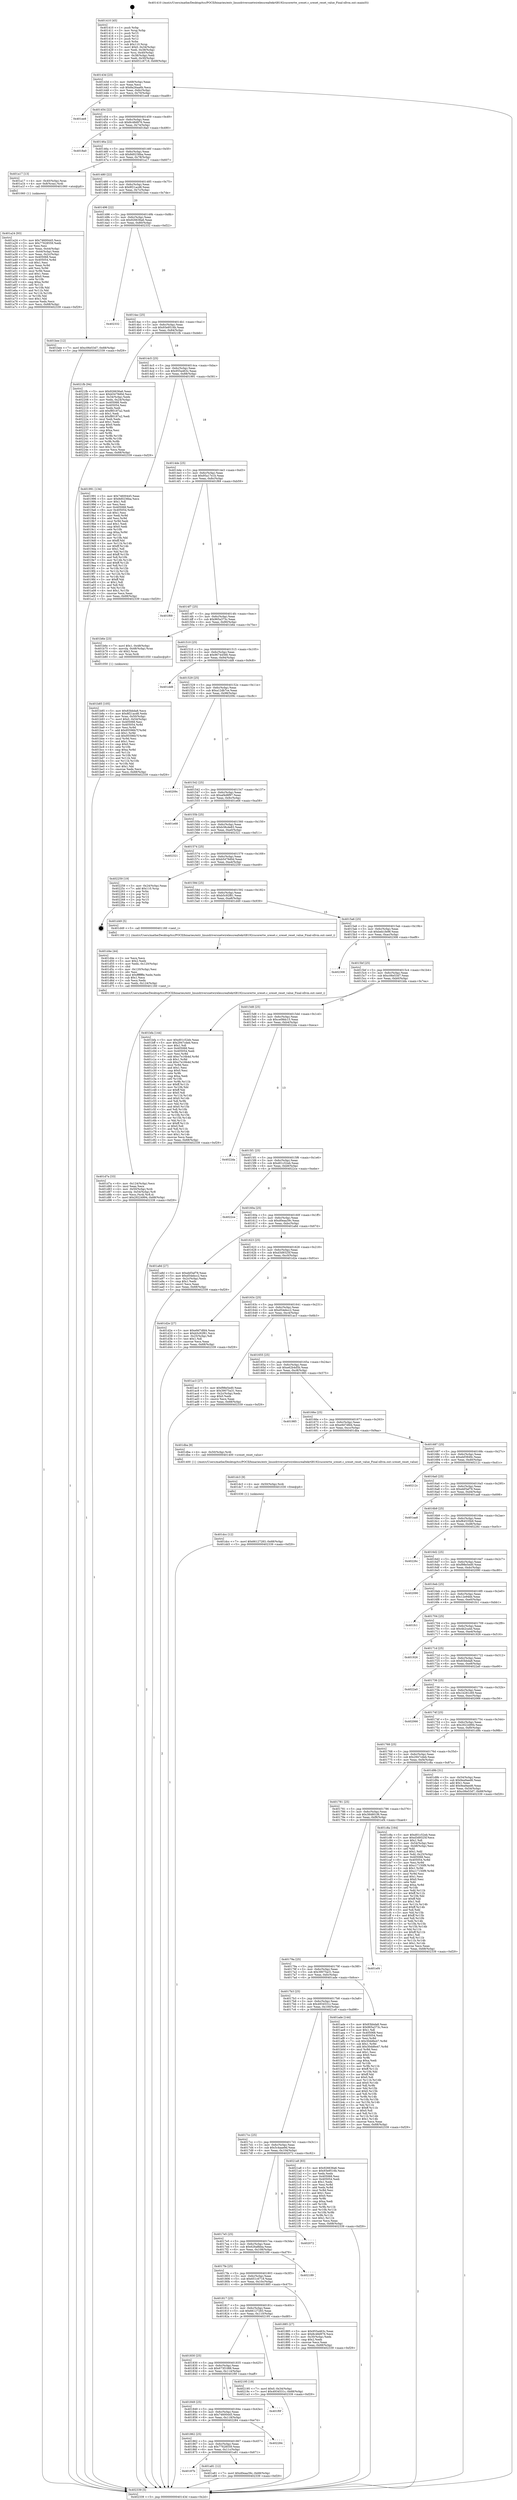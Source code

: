 digraph "0x401410" {
  label = "0x401410 (/mnt/c/Users/mathe/Desktop/tcc/POCII/binaries/extr_linuxdriversnetwirelessrealtekrtl8192cucorertw_sreset.c_sreset_reset_value_Final-ollvm.out::main(0))"
  labelloc = "t"
  node[shape=record]

  Entry [label="",width=0.3,height=0.3,shape=circle,fillcolor=black,style=filled]
  "0x40143d" [label="{
     0x40143d [23]\l
     | [instrs]\l
     &nbsp;&nbsp;0x40143d \<+3\>: mov -0x68(%rbp),%eax\l
     &nbsp;&nbsp;0x401440 \<+2\>: mov %eax,%ecx\l
     &nbsp;&nbsp;0x401442 \<+6\>: sub $0x8a26aa6b,%ecx\l
     &nbsp;&nbsp;0x401448 \<+3\>: mov %eax,-0x6c(%rbp)\l
     &nbsp;&nbsp;0x40144b \<+3\>: mov %ecx,-0x70(%rbp)\l
     &nbsp;&nbsp;0x40144e \<+6\>: je 0000000000401ee8 \<main+0xad8\>\l
  }"]
  "0x401ee8" [label="{
     0x401ee8\l
  }", style=dashed]
  "0x401454" [label="{
     0x401454 [22]\l
     | [instrs]\l
     &nbsp;&nbsp;0x401454 \<+5\>: jmp 0000000000401459 \<main+0x49\>\l
     &nbsp;&nbsp;0x401459 \<+3\>: mov -0x6c(%rbp),%eax\l
     &nbsp;&nbsp;0x40145c \<+5\>: sub $0x8c48d976,%eax\l
     &nbsp;&nbsp;0x401461 \<+3\>: mov %eax,-0x74(%rbp)\l
     &nbsp;&nbsp;0x401464 \<+6\>: je 00000000004018a0 \<main+0x490\>\l
  }"]
  Exit [label="",width=0.3,height=0.3,shape=circle,fillcolor=black,style=filled,peripheries=2]
  "0x4018a0" [label="{
     0x4018a0\l
  }", style=dashed]
  "0x40146a" [label="{
     0x40146a [22]\l
     | [instrs]\l
     &nbsp;&nbsp;0x40146a \<+5\>: jmp 000000000040146f \<main+0x5f\>\l
     &nbsp;&nbsp;0x40146f \<+3\>: mov -0x6c(%rbp),%eax\l
     &nbsp;&nbsp;0x401472 \<+5\>: sub $0x8d0236ba,%eax\l
     &nbsp;&nbsp;0x401477 \<+3\>: mov %eax,-0x78(%rbp)\l
     &nbsp;&nbsp;0x40147a \<+6\>: je 0000000000401a17 \<main+0x607\>\l
  }"]
  "0x401dcc" [label="{
     0x401dcc [12]\l
     | [instrs]\l
     &nbsp;&nbsp;0x401dcc \<+7\>: movl $0x66127283,-0x68(%rbp)\l
     &nbsp;&nbsp;0x401dd3 \<+5\>: jmp 0000000000402339 \<main+0xf29\>\l
  }"]
  "0x401a17" [label="{
     0x401a17 [13]\l
     | [instrs]\l
     &nbsp;&nbsp;0x401a17 \<+4\>: mov -0x40(%rbp),%rax\l
     &nbsp;&nbsp;0x401a1b \<+4\>: mov 0x8(%rax),%rdi\l
     &nbsp;&nbsp;0x401a1f \<+5\>: call 0000000000401060 \<atoi@plt\>\l
     | [calls]\l
     &nbsp;&nbsp;0x401060 \{1\} (unknown)\l
  }"]
  "0x401480" [label="{
     0x401480 [22]\l
     | [instrs]\l
     &nbsp;&nbsp;0x401480 \<+5\>: jmp 0000000000401485 \<main+0x75\>\l
     &nbsp;&nbsp;0x401485 \<+3\>: mov -0x6c(%rbp),%eax\l
     &nbsp;&nbsp;0x401488 \<+5\>: sub $0x8f21acd8,%eax\l
     &nbsp;&nbsp;0x40148d \<+3\>: mov %eax,-0x7c(%rbp)\l
     &nbsp;&nbsp;0x401490 \<+6\>: je 0000000000401bee \<main+0x7de\>\l
  }"]
  "0x401dc3" [label="{
     0x401dc3 [9]\l
     | [instrs]\l
     &nbsp;&nbsp;0x401dc3 \<+4\>: mov -0x50(%rbp),%rdi\l
     &nbsp;&nbsp;0x401dc7 \<+5\>: call 0000000000401030 \<free@plt\>\l
     | [calls]\l
     &nbsp;&nbsp;0x401030 \{1\} (unknown)\l
  }"]
  "0x401bee" [label="{
     0x401bee [12]\l
     | [instrs]\l
     &nbsp;&nbsp;0x401bee \<+7\>: movl $0xc06e53d7,-0x68(%rbp)\l
     &nbsp;&nbsp;0x401bf5 \<+5\>: jmp 0000000000402339 \<main+0xf29\>\l
  }"]
  "0x401496" [label="{
     0x401496 [22]\l
     | [instrs]\l
     &nbsp;&nbsp;0x401496 \<+5\>: jmp 000000000040149b \<main+0x8b\>\l
     &nbsp;&nbsp;0x40149b \<+3\>: mov -0x6c(%rbp),%eax\l
     &nbsp;&nbsp;0x40149e \<+5\>: sub $0x926636a6,%eax\l
     &nbsp;&nbsp;0x4014a3 \<+3\>: mov %eax,-0x80(%rbp)\l
     &nbsp;&nbsp;0x4014a6 \<+6\>: je 0000000000402332 \<main+0xf22\>\l
  }"]
  "0x401d7a" [label="{
     0x401d7a [33]\l
     | [instrs]\l
     &nbsp;&nbsp;0x401d7a \<+6\>: mov -0x124(%rbp),%ecx\l
     &nbsp;&nbsp;0x401d80 \<+3\>: imul %eax,%ecx\l
     &nbsp;&nbsp;0x401d83 \<+4\>: mov -0x50(%rbp),%rdi\l
     &nbsp;&nbsp;0x401d87 \<+4\>: movslq -0x54(%rbp),%r8\l
     &nbsp;&nbsp;0x401d8b \<+4\>: mov %ecx,(%rdi,%r8,4)\l
     &nbsp;&nbsp;0x401d8f \<+7\>: movl $0x29224994,-0x68(%rbp)\l
     &nbsp;&nbsp;0x401d96 \<+5\>: jmp 0000000000402339 \<main+0xf29\>\l
  }"]
  "0x402332" [label="{
     0x402332\l
  }", style=dashed]
  "0x4014ac" [label="{
     0x4014ac [25]\l
     | [instrs]\l
     &nbsp;&nbsp;0x4014ac \<+5\>: jmp 00000000004014b1 \<main+0xa1\>\l
     &nbsp;&nbsp;0x4014b1 \<+3\>: mov -0x6c(%rbp),%eax\l
     &nbsp;&nbsp;0x4014b4 \<+5\>: sub $0x93e9516b,%eax\l
     &nbsp;&nbsp;0x4014b9 \<+6\>: mov %eax,-0x84(%rbp)\l
     &nbsp;&nbsp;0x4014bf \<+6\>: je 00000000004021fb \<main+0xdeb\>\l
  }"]
  "0x401d4e" [label="{
     0x401d4e [44]\l
     | [instrs]\l
     &nbsp;&nbsp;0x401d4e \<+2\>: xor %ecx,%ecx\l
     &nbsp;&nbsp;0x401d50 \<+5\>: mov $0x2,%edx\l
     &nbsp;&nbsp;0x401d55 \<+6\>: mov %edx,-0x120(%rbp)\l
     &nbsp;&nbsp;0x401d5b \<+1\>: cltd\l
     &nbsp;&nbsp;0x401d5c \<+6\>: mov -0x120(%rbp),%esi\l
     &nbsp;&nbsp;0x401d62 \<+2\>: idiv %esi\l
     &nbsp;&nbsp;0x401d64 \<+6\>: imul $0xfffffffe,%edx,%edx\l
     &nbsp;&nbsp;0x401d6a \<+3\>: sub $0x1,%ecx\l
     &nbsp;&nbsp;0x401d6d \<+2\>: sub %ecx,%edx\l
     &nbsp;&nbsp;0x401d6f \<+6\>: mov %edx,-0x124(%rbp)\l
     &nbsp;&nbsp;0x401d75 \<+5\>: call 0000000000401160 \<next_i\>\l
     | [calls]\l
     &nbsp;&nbsp;0x401160 \{1\} (/mnt/c/Users/mathe/Desktop/tcc/POCII/binaries/extr_linuxdriversnetwirelessrealtekrtl8192cucorertw_sreset.c_sreset_reset_value_Final-ollvm.out::next_i)\l
  }"]
  "0x4021fb" [label="{
     0x4021fb [94]\l
     | [instrs]\l
     &nbsp;&nbsp;0x4021fb \<+5\>: mov $0x926636a6,%eax\l
     &nbsp;&nbsp;0x402200 \<+5\>: mov $0xb5479d0d,%ecx\l
     &nbsp;&nbsp;0x402205 \<+3\>: mov -0x34(%rbp),%edx\l
     &nbsp;&nbsp;0x402208 \<+3\>: mov %edx,-0x24(%rbp)\l
     &nbsp;&nbsp;0x40220b \<+7\>: mov 0x405068,%edx\l
     &nbsp;&nbsp;0x402212 \<+7\>: mov 0x405054,%esi\l
     &nbsp;&nbsp;0x402219 \<+2\>: mov %edx,%edi\l
     &nbsp;&nbsp;0x40221b \<+6\>: add $0xf80187a2,%edi\l
     &nbsp;&nbsp;0x402221 \<+3\>: sub $0x1,%edi\l
     &nbsp;&nbsp;0x402224 \<+6\>: sub $0xf80187a2,%edi\l
     &nbsp;&nbsp;0x40222a \<+3\>: imul %edi,%edx\l
     &nbsp;&nbsp;0x40222d \<+3\>: and $0x1,%edx\l
     &nbsp;&nbsp;0x402230 \<+3\>: cmp $0x0,%edx\l
     &nbsp;&nbsp;0x402233 \<+4\>: sete %r8b\l
     &nbsp;&nbsp;0x402237 \<+3\>: cmp $0xa,%esi\l
     &nbsp;&nbsp;0x40223a \<+4\>: setl %r9b\l
     &nbsp;&nbsp;0x40223e \<+3\>: mov %r8b,%r10b\l
     &nbsp;&nbsp;0x402241 \<+3\>: and %r9b,%r10b\l
     &nbsp;&nbsp;0x402244 \<+3\>: xor %r9b,%r8b\l
     &nbsp;&nbsp;0x402247 \<+3\>: or %r8b,%r10b\l
     &nbsp;&nbsp;0x40224a \<+4\>: test $0x1,%r10b\l
     &nbsp;&nbsp;0x40224e \<+3\>: cmovne %ecx,%eax\l
     &nbsp;&nbsp;0x402251 \<+3\>: mov %eax,-0x68(%rbp)\l
     &nbsp;&nbsp;0x402254 \<+5\>: jmp 0000000000402339 \<main+0xf29\>\l
  }"]
  "0x4014c5" [label="{
     0x4014c5 [25]\l
     | [instrs]\l
     &nbsp;&nbsp;0x4014c5 \<+5\>: jmp 00000000004014ca \<main+0xba\>\l
     &nbsp;&nbsp;0x4014ca \<+3\>: mov -0x6c(%rbp),%eax\l
     &nbsp;&nbsp;0x4014cd \<+5\>: sub $0x955a463c,%eax\l
     &nbsp;&nbsp;0x4014d2 \<+6\>: mov %eax,-0x88(%rbp)\l
     &nbsp;&nbsp;0x4014d8 \<+6\>: je 0000000000401991 \<main+0x581\>\l
  }"]
  "0x401b85" [label="{
     0x401b85 [105]\l
     | [instrs]\l
     &nbsp;&nbsp;0x401b85 \<+5\>: mov $0x83bbda8,%ecx\l
     &nbsp;&nbsp;0x401b8a \<+5\>: mov $0x8f21acd8,%edx\l
     &nbsp;&nbsp;0x401b8f \<+4\>: mov %rax,-0x50(%rbp)\l
     &nbsp;&nbsp;0x401b93 \<+7\>: movl $0x0,-0x54(%rbp)\l
     &nbsp;&nbsp;0x401b9a \<+7\>: mov 0x405068,%esi\l
     &nbsp;&nbsp;0x401ba1 \<+8\>: mov 0x405054,%r8d\l
     &nbsp;&nbsp;0x401ba9 \<+3\>: mov %esi,%r9d\l
     &nbsp;&nbsp;0x401bac \<+7\>: add $0x95596b7f,%r9d\l
     &nbsp;&nbsp;0x401bb3 \<+4\>: sub $0x1,%r9d\l
     &nbsp;&nbsp;0x401bb7 \<+7\>: sub $0x95596b7f,%r9d\l
     &nbsp;&nbsp;0x401bbe \<+4\>: imul %r9d,%esi\l
     &nbsp;&nbsp;0x401bc2 \<+3\>: and $0x1,%esi\l
     &nbsp;&nbsp;0x401bc5 \<+3\>: cmp $0x0,%esi\l
     &nbsp;&nbsp;0x401bc8 \<+4\>: sete %r10b\l
     &nbsp;&nbsp;0x401bcc \<+4\>: cmp $0xa,%r8d\l
     &nbsp;&nbsp;0x401bd0 \<+4\>: setl %r11b\l
     &nbsp;&nbsp;0x401bd4 \<+3\>: mov %r10b,%bl\l
     &nbsp;&nbsp;0x401bd7 \<+3\>: and %r11b,%bl\l
     &nbsp;&nbsp;0x401bda \<+3\>: xor %r11b,%r10b\l
     &nbsp;&nbsp;0x401bdd \<+3\>: or %r10b,%bl\l
     &nbsp;&nbsp;0x401be0 \<+3\>: test $0x1,%bl\l
     &nbsp;&nbsp;0x401be3 \<+3\>: cmovne %edx,%ecx\l
     &nbsp;&nbsp;0x401be6 \<+3\>: mov %ecx,-0x68(%rbp)\l
     &nbsp;&nbsp;0x401be9 \<+5\>: jmp 0000000000402339 \<main+0xf29\>\l
  }"]
  "0x401991" [label="{
     0x401991 [134]\l
     | [instrs]\l
     &nbsp;&nbsp;0x401991 \<+5\>: mov $0x74600445,%eax\l
     &nbsp;&nbsp;0x401996 \<+5\>: mov $0x8d0236ba,%ecx\l
     &nbsp;&nbsp;0x40199b \<+2\>: mov $0x1,%dl\l
     &nbsp;&nbsp;0x40199d \<+2\>: xor %esi,%esi\l
     &nbsp;&nbsp;0x40199f \<+7\>: mov 0x405068,%edi\l
     &nbsp;&nbsp;0x4019a6 \<+8\>: mov 0x405054,%r8d\l
     &nbsp;&nbsp;0x4019ae \<+3\>: sub $0x1,%esi\l
     &nbsp;&nbsp;0x4019b1 \<+3\>: mov %edi,%r9d\l
     &nbsp;&nbsp;0x4019b4 \<+3\>: add %esi,%r9d\l
     &nbsp;&nbsp;0x4019b7 \<+4\>: imul %r9d,%edi\l
     &nbsp;&nbsp;0x4019bb \<+3\>: and $0x1,%edi\l
     &nbsp;&nbsp;0x4019be \<+3\>: cmp $0x0,%edi\l
     &nbsp;&nbsp;0x4019c1 \<+4\>: sete %r10b\l
     &nbsp;&nbsp;0x4019c5 \<+4\>: cmp $0xa,%r8d\l
     &nbsp;&nbsp;0x4019c9 \<+4\>: setl %r11b\l
     &nbsp;&nbsp;0x4019cd \<+3\>: mov %r10b,%bl\l
     &nbsp;&nbsp;0x4019d0 \<+3\>: xor $0xff,%bl\l
     &nbsp;&nbsp;0x4019d3 \<+3\>: mov %r11b,%r14b\l
     &nbsp;&nbsp;0x4019d6 \<+4\>: xor $0xff,%r14b\l
     &nbsp;&nbsp;0x4019da \<+3\>: xor $0x1,%dl\l
     &nbsp;&nbsp;0x4019dd \<+3\>: mov %bl,%r15b\l
     &nbsp;&nbsp;0x4019e0 \<+4\>: and $0xff,%r15b\l
     &nbsp;&nbsp;0x4019e4 \<+3\>: and %dl,%r10b\l
     &nbsp;&nbsp;0x4019e7 \<+3\>: mov %r14b,%r12b\l
     &nbsp;&nbsp;0x4019ea \<+4\>: and $0xff,%r12b\l
     &nbsp;&nbsp;0x4019ee \<+3\>: and %dl,%r11b\l
     &nbsp;&nbsp;0x4019f1 \<+3\>: or %r10b,%r15b\l
     &nbsp;&nbsp;0x4019f4 \<+3\>: or %r11b,%r12b\l
     &nbsp;&nbsp;0x4019f7 \<+3\>: xor %r12b,%r15b\l
     &nbsp;&nbsp;0x4019fa \<+3\>: or %r14b,%bl\l
     &nbsp;&nbsp;0x4019fd \<+3\>: xor $0xff,%bl\l
     &nbsp;&nbsp;0x401a00 \<+3\>: or $0x1,%dl\l
     &nbsp;&nbsp;0x401a03 \<+2\>: and %dl,%bl\l
     &nbsp;&nbsp;0x401a05 \<+3\>: or %bl,%r15b\l
     &nbsp;&nbsp;0x401a08 \<+4\>: test $0x1,%r15b\l
     &nbsp;&nbsp;0x401a0c \<+3\>: cmovne %ecx,%eax\l
     &nbsp;&nbsp;0x401a0f \<+3\>: mov %eax,-0x68(%rbp)\l
     &nbsp;&nbsp;0x401a12 \<+5\>: jmp 0000000000402339 \<main+0xf29\>\l
  }"]
  "0x4014de" [label="{
     0x4014de [25]\l
     | [instrs]\l
     &nbsp;&nbsp;0x4014de \<+5\>: jmp 00000000004014e3 \<main+0xd3\>\l
     &nbsp;&nbsp;0x4014e3 \<+3\>: mov -0x6c(%rbp),%eax\l
     &nbsp;&nbsp;0x4014e6 \<+5\>: sub $0x95a17e1b,%eax\l
     &nbsp;&nbsp;0x4014eb \<+6\>: mov %eax,-0x8c(%rbp)\l
     &nbsp;&nbsp;0x4014f1 \<+6\>: je 0000000000401f69 \<main+0xb59\>\l
  }"]
  "0x40187b" [label="{
     0x40187b\l
  }", style=dashed]
  "0x401f69" [label="{
     0x401f69\l
  }", style=dashed]
  "0x4014f7" [label="{
     0x4014f7 [25]\l
     | [instrs]\l
     &nbsp;&nbsp;0x4014f7 \<+5\>: jmp 00000000004014fc \<main+0xec\>\l
     &nbsp;&nbsp;0x4014fc \<+3\>: mov -0x6c(%rbp),%eax\l
     &nbsp;&nbsp;0x4014ff \<+5\>: sub $0x965a373c,%eax\l
     &nbsp;&nbsp;0x401504 \<+6\>: mov %eax,-0x90(%rbp)\l
     &nbsp;&nbsp;0x40150a \<+6\>: je 0000000000401b6e \<main+0x75e\>\l
  }"]
  "0x401a81" [label="{
     0x401a81 [12]\l
     | [instrs]\l
     &nbsp;&nbsp;0x401a81 \<+7\>: movl $0xd0eaa39c,-0x68(%rbp)\l
     &nbsp;&nbsp;0x401a88 \<+5\>: jmp 0000000000402339 \<main+0xf29\>\l
  }"]
  "0x401b6e" [label="{
     0x401b6e [23]\l
     | [instrs]\l
     &nbsp;&nbsp;0x401b6e \<+7\>: movl $0x1,-0x48(%rbp)\l
     &nbsp;&nbsp;0x401b75 \<+4\>: movslq -0x48(%rbp),%rax\l
     &nbsp;&nbsp;0x401b79 \<+4\>: shl $0x2,%rax\l
     &nbsp;&nbsp;0x401b7d \<+3\>: mov %rax,%rdi\l
     &nbsp;&nbsp;0x401b80 \<+5\>: call 0000000000401050 \<malloc@plt\>\l
     | [calls]\l
     &nbsp;&nbsp;0x401050 \{1\} (unknown)\l
  }"]
  "0x401510" [label="{
     0x401510 [25]\l
     | [instrs]\l
     &nbsp;&nbsp;0x401510 \<+5\>: jmp 0000000000401515 \<main+0x105\>\l
     &nbsp;&nbsp;0x401515 \<+3\>: mov -0x6c(%rbp),%eax\l
     &nbsp;&nbsp;0x401518 \<+5\>: sub $0x96744566,%eax\l
     &nbsp;&nbsp;0x40151d \<+6\>: mov %eax,-0x94(%rbp)\l
     &nbsp;&nbsp;0x401523 \<+6\>: je 0000000000401dd8 \<main+0x9c8\>\l
  }"]
  "0x401862" [label="{
     0x401862 [25]\l
     | [instrs]\l
     &nbsp;&nbsp;0x401862 \<+5\>: jmp 0000000000401867 \<main+0x457\>\l
     &nbsp;&nbsp;0x401867 \<+3\>: mov -0x6c(%rbp),%eax\l
     &nbsp;&nbsp;0x40186a \<+5\>: sub $0x77628559,%eax\l
     &nbsp;&nbsp;0x40186f \<+6\>: mov %eax,-0x11c(%rbp)\l
     &nbsp;&nbsp;0x401875 \<+6\>: je 0000000000401a81 \<main+0x671\>\l
  }"]
  "0x401dd8" [label="{
     0x401dd8\l
  }", style=dashed]
  "0x401529" [label="{
     0x401529 [25]\l
     | [instrs]\l
     &nbsp;&nbsp;0x401529 \<+5\>: jmp 000000000040152e \<main+0x11e\>\l
     &nbsp;&nbsp;0x40152e \<+3\>: mov -0x6c(%rbp),%eax\l
     &nbsp;&nbsp;0x401531 \<+5\>: sub $0xa12db7ce,%eax\l
     &nbsp;&nbsp;0x401536 \<+6\>: mov %eax,-0x98(%rbp)\l
     &nbsp;&nbsp;0x40153c \<+6\>: je 000000000040209c \<main+0xc8c\>\l
  }"]
  "0x402284" [label="{
     0x402284\l
  }", style=dashed]
  "0x40209c" [label="{
     0x40209c\l
  }", style=dashed]
  "0x401542" [label="{
     0x401542 [25]\l
     | [instrs]\l
     &nbsp;&nbsp;0x401542 \<+5\>: jmp 0000000000401547 \<main+0x137\>\l
     &nbsp;&nbsp;0x401547 \<+3\>: mov -0x6c(%rbp),%eax\l
     &nbsp;&nbsp;0x40154a \<+5\>: sub $0xaf4d8f97,%eax\l
     &nbsp;&nbsp;0x40154f \<+6\>: mov %eax,-0x9c(%rbp)\l
     &nbsp;&nbsp;0x401555 \<+6\>: je 0000000000401e68 \<main+0xa58\>\l
  }"]
  "0x401849" [label="{
     0x401849 [25]\l
     | [instrs]\l
     &nbsp;&nbsp;0x401849 \<+5\>: jmp 000000000040184e \<main+0x43e\>\l
     &nbsp;&nbsp;0x40184e \<+3\>: mov -0x6c(%rbp),%eax\l
     &nbsp;&nbsp;0x401851 \<+5\>: sub $0x74600445,%eax\l
     &nbsp;&nbsp;0x401856 \<+6\>: mov %eax,-0x118(%rbp)\l
     &nbsp;&nbsp;0x40185c \<+6\>: je 0000000000402284 \<main+0xe74\>\l
  }"]
  "0x401e68" [label="{
     0x401e68\l
  }", style=dashed]
  "0x40155b" [label="{
     0x40155b [25]\l
     | [instrs]\l
     &nbsp;&nbsp;0x40155b \<+5\>: jmp 0000000000401560 \<main+0x150\>\l
     &nbsp;&nbsp;0x401560 \<+3\>: mov -0x6c(%rbp),%eax\l
     &nbsp;&nbsp;0x401563 \<+5\>: sub $0xb38cde83,%eax\l
     &nbsp;&nbsp;0x401568 \<+6\>: mov %eax,-0xa0(%rbp)\l
     &nbsp;&nbsp;0x40156e \<+6\>: je 0000000000402321 \<main+0xf11\>\l
  }"]
  "0x401f0f" [label="{
     0x401f0f\l
  }", style=dashed]
  "0x402321" [label="{
     0x402321\l
  }", style=dashed]
  "0x401574" [label="{
     0x401574 [25]\l
     | [instrs]\l
     &nbsp;&nbsp;0x401574 \<+5\>: jmp 0000000000401579 \<main+0x169\>\l
     &nbsp;&nbsp;0x401579 \<+3\>: mov -0x6c(%rbp),%eax\l
     &nbsp;&nbsp;0x40157c \<+5\>: sub $0xb5479d0d,%eax\l
     &nbsp;&nbsp;0x401581 \<+6\>: mov %eax,-0xa4(%rbp)\l
     &nbsp;&nbsp;0x401587 \<+6\>: je 0000000000402259 \<main+0xe49\>\l
  }"]
  "0x401830" [label="{
     0x401830 [25]\l
     | [instrs]\l
     &nbsp;&nbsp;0x401830 \<+5\>: jmp 0000000000401835 \<main+0x425\>\l
     &nbsp;&nbsp;0x401835 \<+3\>: mov -0x6c(%rbp),%eax\l
     &nbsp;&nbsp;0x401838 \<+5\>: sub $0x673f1088,%eax\l
     &nbsp;&nbsp;0x40183d \<+6\>: mov %eax,-0x114(%rbp)\l
     &nbsp;&nbsp;0x401843 \<+6\>: je 0000000000401f0f \<main+0xaff\>\l
  }"]
  "0x402259" [label="{
     0x402259 [19]\l
     | [instrs]\l
     &nbsp;&nbsp;0x402259 \<+3\>: mov -0x24(%rbp),%eax\l
     &nbsp;&nbsp;0x40225c \<+7\>: add $0x110,%rsp\l
     &nbsp;&nbsp;0x402263 \<+1\>: pop %rbx\l
     &nbsp;&nbsp;0x402264 \<+2\>: pop %r12\l
     &nbsp;&nbsp;0x402266 \<+2\>: pop %r14\l
     &nbsp;&nbsp;0x402268 \<+2\>: pop %r15\l
     &nbsp;&nbsp;0x40226a \<+1\>: pop %rbp\l
     &nbsp;&nbsp;0x40226b \<+1\>: ret\l
  }"]
  "0x40158d" [label="{
     0x40158d [25]\l
     | [instrs]\l
     &nbsp;&nbsp;0x40158d \<+5\>: jmp 0000000000401592 \<main+0x182\>\l
     &nbsp;&nbsp;0x401592 \<+3\>: mov -0x6c(%rbp),%eax\l
     &nbsp;&nbsp;0x401595 \<+5\>: sub $0xb5c92f81,%eax\l
     &nbsp;&nbsp;0x40159a \<+6\>: mov %eax,-0xa8(%rbp)\l
     &nbsp;&nbsp;0x4015a0 \<+6\>: je 0000000000401d49 \<main+0x939\>\l
  }"]
  "0x402195" [label="{
     0x402195 [19]\l
     | [instrs]\l
     &nbsp;&nbsp;0x402195 \<+7\>: movl $0x0,-0x34(%rbp)\l
     &nbsp;&nbsp;0x40219c \<+7\>: movl $0x4934531c,-0x68(%rbp)\l
     &nbsp;&nbsp;0x4021a3 \<+5\>: jmp 0000000000402339 \<main+0xf29\>\l
  }"]
  "0x401d49" [label="{
     0x401d49 [5]\l
     | [instrs]\l
     &nbsp;&nbsp;0x401d49 \<+5\>: call 0000000000401160 \<next_i\>\l
     | [calls]\l
     &nbsp;&nbsp;0x401160 \{1\} (/mnt/c/Users/mathe/Desktop/tcc/POCII/binaries/extr_linuxdriversnetwirelessrealtekrtl8192cucorertw_sreset.c_sreset_reset_value_Final-ollvm.out::next_i)\l
  }"]
  "0x4015a6" [label="{
     0x4015a6 [25]\l
     | [instrs]\l
     &nbsp;&nbsp;0x4015a6 \<+5\>: jmp 00000000004015ab \<main+0x19b\>\l
     &nbsp;&nbsp;0x4015ab \<+3\>: mov -0x6c(%rbp),%eax\l
     &nbsp;&nbsp;0x4015ae \<+5\>: sub $0xbeb1fe98,%eax\l
     &nbsp;&nbsp;0x4015b3 \<+6\>: mov %eax,-0xac(%rbp)\l
     &nbsp;&nbsp;0x4015b9 \<+6\>: je 0000000000402308 \<main+0xef8\>\l
  }"]
  "0x401a24" [label="{
     0x401a24 [93]\l
     | [instrs]\l
     &nbsp;&nbsp;0x401a24 \<+5\>: mov $0x74600445,%ecx\l
     &nbsp;&nbsp;0x401a29 \<+5\>: mov $0x77628559,%edx\l
     &nbsp;&nbsp;0x401a2e \<+2\>: xor %esi,%esi\l
     &nbsp;&nbsp;0x401a30 \<+3\>: mov %eax,-0x44(%rbp)\l
     &nbsp;&nbsp;0x401a33 \<+3\>: mov -0x44(%rbp),%eax\l
     &nbsp;&nbsp;0x401a36 \<+3\>: mov %eax,-0x2c(%rbp)\l
     &nbsp;&nbsp;0x401a39 \<+7\>: mov 0x405068,%eax\l
     &nbsp;&nbsp;0x401a40 \<+8\>: mov 0x405054,%r8d\l
     &nbsp;&nbsp;0x401a48 \<+3\>: sub $0x1,%esi\l
     &nbsp;&nbsp;0x401a4b \<+3\>: mov %eax,%r9d\l
     &nbsp;&nbsp;0x401a4e \<+3\>: add %esi,%r9d\l
     &nbsp;&nbsp;0x401a51 \<+4\>: imul %r9d,%eax\l
     &nbsp;&nbsp;0x401a55 \<+3\>: and $0x1,%eax\l
     &nbsp;&nbsp;0x401a58 \<+3\>: cmp $0x0,%eax\l
     &nbsp;&nbsp;0x401a5b \<+4\>: sete %r10b\l
     &nbsp;&nbsp;0x401a5f \<+4\>: cmp $0xa,%r8d\l
     &nbsp;&nbsp;0x401a63 \<+4\>: setl %r11b\l
     &nbsp;&nbsp;0x401a67 \<+3\>: mov %r10b,%bl\l
     &nbsp;&nbsp;0x401a6a \<+3\>: and %r11b,%bl\l
     &nbsp;&nbsp;0x401a6d \<+3\>: xor %r11b,%r10b\l
     &nbsp;&nbsp;0x401a70 \<+3\>: or %r10b,%bl\l
     &nbsp;&nbsp;0x401a73 \<+3\>: test $0x1,%bl\l
     &nbsp;&nbsp;0x401a76 \<+3\>: cmovne %edx,%ecx\l
     &nbsp;&nbsp;0x401a79 \<+3\>: mov %ecx,-0x68(%rbp)\l
     &nbsp;&nbsp;0x401a7c \<+5\>: jmp 0000000000402339 \<main+0xf29\>\l
  }"]
  "0x402308" [label="{
     0x402308\l
  }", style=dashed]
  "0x4015bf" [label="{
     0x4015bf [25]\l
     | [instrs]\l
     &nbsp;&nbsp;0x4015bf \<+5\>: jmp 00000000004015c4 \<main+0x1b4\>\l
     &nbsp;&nbsp;0x4015c4 \<+3\>: mov -0x6c(%rbp),%eax\l
     &nbsp;&nbsp;0x4015c7 \<+5\>: sub $0xc06e53d7,%eax\l
     &nbsp;&nbsp;0x4015cc \<+6\>: mov %eax,-0xb0(%rbp)\l
     &nbsp;&nbsp;0x4015d2 \<+6\>: je 0000000000401bfa \<main+0x7ea\>\l
  }"]
  "0x401410" [label="{
     0x401410 [45]\l
     | [instrs]\l
     &nbsp;&nbsp;0x401410 \<+1\>: push %rbp\l
     &nbsp;&nbsp;0x401411 \<+3\>: mov %rsp,%rbp\l
     &nbsp;&nbsp;0x401414 \<+2\>: push %r15\l
     &nbsp;&nbsp;0x401416 \<+2\>: push %r14\l
     &nbsp;&nbsp;0x401418 \<+2\>: push %r12\l
     &nbsp;&nbsp;0x40141a \<+1\>: push %rbx\l
     &nbsp;&nbsp;0x40141b \<+7\>: sub $0x110,%rsp\l
     &nbsp;&nbsp;0x401422 \<+7\>: movl $0x0,-0x34(%rbp)\l
     &nbsp;&nbsp;0x401429 \<+3\>: mov %edi,-0x38(%rbp)\l
     &nbsp;&nbsp;0x40142c \<+4\>: mov %rsi,-0x40(%rbp)\l
     &nbsp;&nbsp;0x401430 \<+3\>: mov -0x38(%rbp),%edi\l
     &nbsp;&nbsp;0x401433 \<+3\>: mov %edi,-0x30(%rbp)\l
     &nbsp;&nbsp;0x401436 \<+7\>: movl $0x651c6718,-0x68(%rbp)\l
  }"]
  "0x401bfa" [label="{
     0x401bfa [144]\l
     | [instrs]\l
     &nbsp;&nbsp;0x401bfa \<+5\>: mov $0xd01c52eb,%eax\l
     &nbsp;&nbsp;0x401bff \<+5\>: mov $0x2947cdeb,%ecx\l
     &nbsp;&nbsp;0x401c04 \<+2\>: mov $0x1,%dl\l
     &nbsp;&nbsp;0x401c06 \<+7\>: mov 0x405068,%esi\l
     &nbsp;&nbsp;0x401c0d \<+7\>: mov 0x405054,%edi\l
     &nbsp;&nbsp;0x401c14 \<+3\>: mov %esi,%r8d\l
     &nbsp;&nbsp;0x401c17 \<+7\>: add $0xc7e16b4d,%r8d\l
     &nbsp;&nbsp;0x401c1e \<+4\>: sub $0x1,%r8d\l
     &nbsp;&nbsp;0x401c22 \<+7\>: sub $0xc7e16b4d,%r8d\l
     &nbsp;&nbsp;0x401c29 \<+4\>: imul %r8d,%esi\l
     &nbsp;&nbsp;0x401c2d \<+3\>: and $0x1,%esi\l
     &nbsp;&nbsp;0x401c30 \<+3\>: cmp $0x0,%esi\l
     &nbsp;&nbsp;0x401c33 \<+4\>: sete %r9b\l
     &nbsp;&nbsp;0x401c37 \<+3\>: cmp $0xa,%edi\l
     &nbsp;&nbsp;0x401c3a \<+4\>: setl %r10b\l
     &nbsp;&nbsp;0x401c3e \<+3\>: mov %r9b,%r11b\l
     &nbsp;&nbsp;0x401c41 \<+4\>: xor $0xff,%r11b\l
     &nbsp;&nbsp;0x401c45 \<+3\>: mov %r10b,%bl\l
     &nbsp;&nbsp;0x401c48 \<+3\>: xor $0xff,%bl\l
     &nbsp;&nbsp;0x401c4b \<+3\>: xor $0x0,%dl\l
     &nbsp;&nbsp;0x401c4e \<+3\>: mov %r11b,%r14b\l
     &nbsp;&nbsp;0x401c51 \<+4\>: and $0x0,%r14b\l
     &nbsp;&nbsp;0x401c55 \<+3\>: and %dl,%r9b\l
     &nbsp;&nbsp;0x401c58 \<+3\>: mov %bl,%r15b\l
     &nbsp;&nbsp;0x401c5b \<+4\>: and $0x0,%r15b\l
     &nbsp;&nbsp;0x401c5f \<+3\>: and %dl,%r10b\l
     &nbsp;&nbsp;0x401c62 \<+3\>: or %r9b,%r14b\l
     &nbsp;&nbsp;0x401c65 \<+3\>: or %r10b,%r15b\l
     &nbsp;&nbsp;0x401c68 \<+3\>: xor %r15b,%r14b\l
     &nbsp;&nbsp;0x401c6b \<+3\>: or %bl,%r11b\l
     &nbsp;&nbsp;0x401c6e \<+4\>: xor $0xff,%r11b\l
     &nbsp;&nbsp;0x401c72 \<+3\>: or $0x0,%dl\l
     &nbsp;&nbsp;0x401c75 \<+3\>: and %dl,%r11b\l
     &nbsp;&nbsp;0x401c78 \<+3\>: or %r11b,%r14b\l
     &nbsp;&nbsp;0x401c7b \<+4\>: test $0x1,%r14b\l
     &nbsp;&nbsp;0x401c7f \<+3\>: cmovne %ecx,%eax\l
     &nbsp;&nbsp;0x401c82 \<+3\>: mov %eax,-0x68(%rbp)\l
     &nbsp;&nbsp;0x401c85 \<+5\>: jmp 0000000000402339 \<main+0xf29\>\l
  }"]
  "0x4015d8" [label="{
     0x4015d8 [25]\l
     | [instrs]\l
     &nbsp;&nbsp;0x4015d8 \<+5\>: jmp 00000000004015dd \<main+0x1cd\>\l
     &nbsp;&nbsp;0x4015dd \<+3\>: mov -0x6c(%rbp),%eax\l
     &nbsp;&nbsp;0x4015e0 \<+5\>: sub $0xce08dc15,%eax\l
     &nbsp;&nbsp;0x4015e5 \<+6\>: mov %eax,-0xb4(%rbp)\l
     &nbsp;&nbsp;0x4015eb \<+6\>: je 00000000004022da \<main+0xeca\>\l
  }"]
  "0x402339" [label="{
     0x402339 [5]\l
     | [instrs]\l
     &nbsp;&nbsp;0x402339 \<+5\>: jmp 000000000040143d \<main+0x2d\>\l
  }"]
  "0x4022da" [label="{
     0x4022da\l
  }", style=dashed]
  "0x4015f1" [label="{
     0x4015f1 [25]\l
     | [instrs]\l
     &nbsp;&nbsp;0x4015f1 \<+5\>: jmp 00000000004015f6 \<main+0x1e6\>\l
     &nbsp;&nbsp;0x4015f6 \<+3\>: mov -0x6c(%rbp),%eax\l
     &nbsp;&nbsp;0x4015f9 \<+5\>: sub $0xd01c52eb,%eax\l
     &nbsp;&nbsp;0x4015fe \<+6\>: mov %eax,-0xb8(%rbp)\l
     &nbsp;&nbsp;0x401604 \<+6\>: je 00000000004022ce \<main+0xebe\>\l
  }"]
  "0x401817" [label="{
     0x401817 [25]\l
     | [instrs]\l
     &nbsp;&nbsp;0x401817 \<+5\>: jmp 000000000040181c \<main+0x40c\>\l
     &nbsp;&nbsp;0x40181c \<+3\>: mov -0x6c(%rbp),%eax\l
     &nbsp;&nbsp;0x40181f \<+5\>: sub $0x66127283,%eax\l
     &nbsp;&nbsp;0x401824 \<+6\>: mov %eax,-0x110(%rbp)\l
     &nbsp;&nbsp;0x40182a \<+6\>: je 0000000000402195 \<main+0xd85\>\l
  }"]
  "0x4022ce" [label="{
     0x4022ce\l
  }", style=dashed]
  "0x40160a" [label="{
     0x40160a [25]\l
     | [instrs]\l
     &nbsp;&nbsp;0x40160a \<+5\>: jmp 000000000040160f \<main+0x1ff\>\l
     &nbsp;&nbsp;0x40160f \<+3\>: mov -0x6c(%rbp),%eax\l
     &nbsp;&nbsp;0x401612 \<+5\>: sub $0xd0eaa39c,%eax\l
     &nbsp;&nbsp;0x401617 \<+6\>: mov %eax,-0xbc(%rbp)\l
     &nbsp;&nbsp;0x40161d \<+6\>: je 0000000000401a8d \<main+0x67d\>\l
  }"]
  "0x401885" [label="{
     0x401885 [27]\l
     | [instrs]\l
     &nbsp;&nbsp;0x401885 \<+5\>: mov $0x955a463c,%eax\l
     &nbsp;&nbsp;0x40188a \<+5\>: mov $0x8c48d976,%ecx\l
     &nbsp;&nbsp;0x40188f \<+3\>: mov -0x30(%rbp),%edx\l
     &nbsp;&nbsp;0x401892 \<+3\>: cmp $0x2,%edx\l
     &nbsp;&nbsp;0x401895 \<+3\>: cmovne %ecx,%eax\l
     &nbsp;&nbsp;0x401898 \<+3\>: mov %eax,-0x68(%rbp)\l
     &nbsp;&nbsp;0x40189b \<+5\>: jmp 0000000000402339 \<main+0xf29\>\l
  }"]
  "0x401a8d" [label="{
     0x401a8d [27]\l
     | [instrs]\l
     &nbsp;&nbsp;0x401a8d \<+5\>: mov $0xebf3af78,%eax\l
     &nbsp;&nbsp;0x401a92 \<+5\>: mov $0xd54ebcc2,%ecx\l
     &nbsp;&nbsp;0x401a97 \<+3\>: mov -0x2c(%rbp),%edx\l
     &nbsp;&nbsp;0x401a9a \<+3\>: cmp $0x1,%edx\l
     &nbsp;&nbsp;0x401a9d \<+3\>: cmovl %ecx,%eax\l
     &nbsp;&nbsp;0x401aa0 \<+3\>: mov %eax,-0x68(%rbp)\l
     &nbsp;&nbsp;0x401aa3 \<+5\>: jmp 0000000000402339 \<main+0xf29\>\l
  }"]
  "0x401623" [label="{
     0x401623 [25]\l
     | [instrs]\l
     &nbsp;&nbsp;0x401623 \<+5\>: jmp 0000000000401628 \<main+0x218\>\l
     &nbsp;&nbsp;0x401628 \<+3\>: mov -0x6c(%rbp),%eax\l
     &nbsp;&nbsp;0x40162b \<+5\>: sub $0xd3d9325f,%eax\l
     &nbsp;&nbsp;0x401630 \<+6\>: mov %eax,-0xc0(%rbp)\l
     &nbsp;&nbsp;0x401636 \<+6\>: je 0000000000401d2e \<main+0x91e\>\l
  }"]
  "0x4017fe" [label="{
     0x4017fe [25]\l
     | [instrs]\l
     &nbsp;&nbsp;0x4017fe \<+5\>: jmp 0000000000401803 \<main+0x3f3\>\l
     &nbsp;&nbsp;0x401803 \<+3\>: mov -0x6c(%rbp),%eax\l
     &nbsp;&nbsp;0x401806 \<+5\>: sub $0x651c6718,%eax\l
     &nbsp;&nbsp;0x40180b \<+6\>: mov %eax,-0x10c(%rbp)\l
     &nbsp;&nbsp;0x401811 \<+6\>: je 0000000000401885 \<main+0x475\>\l
  }"]
  "0x401d2e" [label="{
     0x401d2e [27]\l
     | [instrs]\l
     &nbsp;&nbsp;0x401d2e \<+5\>: mov $0xe9d7dfd4,%eax\l
     &nbsp;&nbsp;0x401d33 \<+5\>: mov $0xb5c92f81,%ecx\l
     &nbsp;&nbsp;0x401d38 \<+3\>: mov -0x25(%rbp),%dl\l
     &nbsp;&nbsp;0x401d3b \<+3\>: test $0x1,%dl\l
     &nbsp;&nbsp;0x401d3e \<+3\>: cmovne %ecx,%eax\l
     &nbsp;&nbsp;0x401d41 \<+3\>: mov %eax,-0x68(%rbp)\l
     &nbsp;&nbsp;0x401d44 \<+5\>: jmp 0000000000402339 \<main+0xf29\>\l
  }"]
  "0x40163c" [label="{
     0x40163c [25]\l
     | [instrs]\l
     &nbsp;&nbsp;0x40163c \<+5\>: jmp 0000000000401641 \<main+0x231\>\l
     &nbsp;&nbsp;0x401641 \<+3\>: mov -0x6c(%rbp),%eax\l
     &nbsp;&nbsp;0x401644 \<+5\>: sub $0xd54ebcc2,%eax\l
     &nbsp;&nbsp;0x401649 \<+6\>: mov %eax,-0xc4(%rbp)\l
     &nbsp;&nbsp;0x40164f \<+6\>: je 0000000000401ac3 \<main+0x6b3\>\l
  }"]
  "0x402189" [label="{
     0x402189\l
  }", style=dashed]
  "0x401ac3" [label="{
     0x401ac3 [27]\l
     | [instrs]\l
     &nbsp;&nbsp;0x401ac3 \<+5\>: mov $0xf98e5ed0,%eax\l
     &nbsp;&nbsp;0x401ac8 \<+5\>: mov $0x39075a31,%ecx\l
     &nbsp;&nbsp;0x401acd \<+3\>: mov -0x2c(%rbp),%edx\l
     &nbsp;&nbsp;0x401ad0 \<+3\>: cmp $0x0,%edx\l
     &nbsp;&nbsp;0x401ad3 \<+3\>: cmove %ecx,%eax\l
     &nbsp;&nbsp;0x401ad6 \<+3\>: mov %eax,-0x68(%rbp)\l
     &nbsp;&nbsp;0x401ad9 \<+5\>: jmp 0000000000402339 \<main+0xf29\>\l
  }"]
  "0x401655" [label="{
     0x401655 [25]\l
     | [instrs]\l
     &nbsp;&nbsp;0x401655 \<+5\>: jmp 000000000040165a \<main+0x24a\>\l
     &nbsp;&nbsp;0x40165a \<+3\>: mov -0x6c(%rbp),%eax\l
     &nbsp;&nbsp;0x40165d \<+5\>: sub $0xe62b4d5b,%eax\l
     &nbsp;&nbsp;0x401662 \<+6\>: mov %eax,-0xc8(%rbp)\l
     &nbsp;&nbsp;0x401668 \<+6\>: je 0000000000401985 \<main+0x575\>\l
  }"]
  "0x4017e5" [label="{
     0x4017e5 [25]\l
     | [instrs]\l
     &nbsp;&nbsp;0x4017e5 \<+5\>: jmp 00000000004017ea \<main+0x3da\>\l
     &nbsp;&nbsp;0x4017ea \<+3\>: mov -0x6c(%rbp),%eax\l
     &nbsp;&nbsp;0x4017ed \<+5\>: sub $0x626a8bba,%eax\l
     &nbsp;&nbsp;0x4017f2 \<+6\>: mov %eax,-0x108(%rbp)\l
     &nbsp;&nbsp;0x4017f8 \<+6\>: je 0000000000402189 \<main+0xd79\>\l
  }"]
  "0x401985" [label="{
     0x401985\l
  }", style=dashed]
  "0x40166e" [label="{
     0x40166e [25]\l
     | [instrs]\l
     &nbsp;&nbsp;0x40166e \<+5\>: jmp 0000000000401673 \<main+0x263\>\l
     &nbsp;&nbsp;0x401673 \<+3\>: mov -0x6c(%rbp),%eax\l
     &nbsp;&nbsp;0x401676 \<+5\>: sub $0xe9d7dfd4,%eax\l
     &nbsp;&nbsp;0x40167b \<+6\>: mov %eax,-0xcc(%rbp)\l
     &nbsp;&nbsp;0x401681 \<+6\>: je 0000000000401dba \<main+0x9aa\>\l
  }"]
  "0x402072" [label="{
     0x402072\l
  }", style=dashed]
  "0x401dba" [label="{
     0x401dba [9]\l
     | [instrs]\l
     &nbsp;&nbsp;0x401dba \<+4\>: mov -0x50(%rbp),%rdi\l
     &nbsp;&nbsp;0x401dbe \<+5\>: call 0000000000401400 \<sreset_reset_value\>\l
     | [calls]\l
     &nbsp;&nbsp;0x401400 \{1\} (/mnt/c/Users/mathe/Desktop/tcc/POCII/binaries/extr_linuxdriversnetwirelessrealtekrtl8192cucorertw_sreset.c_sreset_reset_value_Final-ollvm.out::sreset_reset_value)\l
  }"]
  "0x401687" [label="{
     0x401687 [25]\l
     | [instrs]\l
     &nbsp;&nbsp;0x401687 \<+5\>: jmp 000000000040168c \<main+0x27c\>\l
     &nbsp;&nbsp;0x40168c \<+3\>: mov -0x6c(%rbp),%eax\l
     &nbsp;&nbsp;0x40168f \<+5\>: sub $0xebf3849c,%eax\l
     &nbsp;&nbsp;0x401694 \<+6\>: mov %eax,-0xd0(%rbp)\l
     &nbsp;&nbsp;0x40169a \<+6\>: je 000000000040212c \<main+0xd1c\>\l
  }"]
  "0x4017cc" [label="{
     0x4017cc [25]\l
     | [instrs]\l
     &nbsp;&nbsp;0x4017cc \<+5\>: jmp 00000000004017d1 \<main+0x3c1\>\l
     &nbsp;&nbsp;0x4017d1 \<+3\>: mov -0x6c(%rbp),%eax\l
     &nbsp;&nbsp;0x4017d4 \<+5\>: sub $0x5c4aae9d,%eax\l
     &nbsp;&nbsp;0x4017d9 \<+6\>: mov %eax,-0x104(%rbp)\l
     &nbsp;&nbsp;0x4017df \<+6\>: je 0000000000402072 \<main+0xc62\>\l
  }"]
  "0x40212c" [label="{
     0x40212c\l
  }", style=dashed]
  "0x4016a0" [label="{
     0x4016a0 [25]\l
     | [instrs]\l
     &nbsp;&nbsp;0x4016a0 \<+5\>: jmp 00000000004016a5 \<main+0x295\>\l
     &nbsp;&nbsp;0x4016a5 \<+3\>: mov -0x6c(%rbp),%eax\l
     &nbsp;&nbsp;0x4016a8 \<+5\>: sub $0xebf3af78,%eax\l
     &nbsp;&nbsp;0x4016ad \<+6\>: mov %eax,-0xd4(%rbp)\l
     &nbsp;&nbsp;0x4016b3 \<+6\>: je 0000000000401aa8 \<main+0x698\>\l
  }"]
  "0x4021a8" [label="{
     0x4021a8 [83]\l
     | [instrs]\l
     &nbsp;&nbsp;0x4021a8 \<+5\>: mov $0x926636a6,%eax\l
     &nbsp;&nbsp;0x4021ad \<+5\>: mov $0x93e9516b,%ecx\l
     &nbsp;&nbsp;0x4021b2 \<+2\>: xor %edx,%edx\l
     &nbsp;&nbsp;0x4021b4 \<+7\>: mov 0x405068,%esi\l
     &nbsp;&nbsp;0x4021bb \<+7\>: mov 0x405054,%edi\l
     &nbsp;&nbsp;0x4021c2 \<+3\>: sub $0x1,%edx\l
     &nbsp;&nbsp;0x4021c5 \<+3\>: mov %esi,%r8d\l
     &nbsp;&nbsp;0x4021c8 \<+3\>: add %edx,%r8d\l
     &nbsp;&nbsp;0x4021cb \<+4\>: imul %r8d,%esi\l
     &nbsp;&nbsp;0x4021cf \<+3\>: and $0x1,%esi\l
     &nbsp;&nbsp;0x4021d2 \<+3\>: cmp $0x0,%esi\l
     &nbsp;&nbsp;0x4021d5 \<+4\>: sete %r9b\l
     &nbsp;&nbsp;0x4021d9 \<+3\>: cmp $0xa,%edi\l
     &nbsp;&nbsp;0x4021dc \<+4\>: setl %r10b\l
     &nbsp;&nbsp;0x4021e0 \<+3\>: mov %r9b,%r11b\l
     &nbsp;&nbsp;0x4021e3 \<+3\>: and %r10b,%r11b\l
     &nbsp;&nbsp;0x4021e6 \<+3\>: xor %r10b,%r9b\l
     &nbsp;&nbsp;0x4021e9 \<+3\>: or %r9b,%r11b\l
     &nbsp;&nbsp;0x4021ec \<+4\>: test $0x1,%r11b\l
     &nbsp;&nbsp;0x4021f0 \<+3\>: cmovne %ecx,%eax\l
     &nbsp;&nbsp;0x4021f3 \<+3\>: mov %eax,-0x68(%rbp)\l
     &nbsp;&nbsp;0x4021f6 \<+5\>: jmp 0000000000402339 \<main+0xf29\>\l
  }"]
  "0x401aa8" [label="{
     0x401aa8\l
  }", style=dashed]
  "0x4016b9" [label="{
     0x4016b9 [25]\l
     | [instrs]\l
     &nbsp;&nbsp;0x4016b9 \<+5\>: jmp 00000000004016be \<main+0x2ae\>\l
     &nbsp;&nbsp;0x4016be \<+3\>: mov -0x6c(%rbp),%eax\l
     &nbsp;&nbsp;0x4016c1 \<+5\>: sub $0xf64535b9,%eax\l
     &nbsp;&nbsp;0x4016c6 \<+6\>: mov %eax,-0xd8(%rbp)\l
     &nbsp;&nbsp;0x4016cc \<+6\>: je 000000000040226c \<main+0xe5c\>\l
  }"]
  "0x4017b3" [label="{
     0x4017b3 [25]\l
     | [instrs]\l
     &nbsp;&nbsp;0x4017b3 \<+5\>: jmp 00000000004017b8 \<main+0x3a8\>\l
     &nbsp;&nbsp;0x4017b8 \<+3\>: mov -0x6c(%rbp),%eax\l
     &nbsp;&nbsp;0x4017bb \<+5\>: sub $0x4934531c,%eax\l
     &nbsp;&nbsp;0x4017c0 \<+6\>: mov %eax,-0x100(%rbp)\l
     &nbsp;&nbsp;0x4017c6 \<+6\>: je 00000000004021a8 \<main+0xd98\>\l
  }"]
  "0x40226c" [label="{
     0x40226c\l
  }", style=dashed]
  "0x4016d2" [label="{
     0x4016d2 [25]\l
     | [instrs]\l
     &nbsp;&nbsp;0x4016d2 \<+5\>: jmp 00000000004016d7 \<main+0x2c7\>\l
     &nbsp;&nbsp;0x4016d7 \<+3\>: mov -0x6c(%rbp),%eax\l
     &nbsp;&nbsp;0x4016da \<+5\>: sub $0xf98e5ed0,%eax\l
     &nbsp;&nbsp;0x4016df \<+6\>: mov %eax,-0xdc(%rbp)\l
     &nbsp;&nbsp;0x4016e5 \<+6\>: je 0000000000402090 \<main+0xc80\>\l
  }"]
  "0x401ade" [label="{
     0x401ade [144]\l
     | [instrs]\l
     &nbsp;&nbsp;0x401ade \<+5\>: mov $0x83bbda8,%eax\l
     &nbsp;&nbsp;0x401ae3 \<+5\>: mov $0x965a373c,%ecx\l
     &nbsp;&nbsp;0x401ae8 \<+2\>: mov $0x1,%dl\l
     &nbsp;&nbsp;0x401aea \<+7\>: mov 0x405068,%esi\l
     &nbsp;&nbsp;0x401af1 \<+7\>: mov 0x405054,%edi\l
     &nbsp;&nbsp;0x401af8 \<+3\>: mov %esi,%r8d\l
     &nbsp;&nbsp;0x401afb \<+7\>: sub $0x30dd6e47,%r8d\l
     &nbsp;&nbsp;0x401b02 \<+4\>: sub $0x1,%r8d\l
     &nbsp;&nbsp;0x401b06 \<+7\>: add $0x30dd6e47,%r8d\l
     &nbsp;&nbsp;0x401b0d \<+4\>: imul %r8d,%esi\l
     &nbsp;&nbsp;0x401b11 \<+3\>: and $0x1,%esi\l
     &nbsp;&nbsp;0x401b14 \<+3\>: cmp $0x0,%esi\l
     &nbsp;&nbsp;0x401b17 \<+4\>: sete %r9b\l
     &nbsp;&nbsp;0x401b1b \<+3\>: cmp $0xa,%edi\l
     &nbsp;&nbsp;0x401b1e \<+4\>: setl %r10b\l
     &nbsp;&nbsp;0x401b22 \<+3\>: mov %r9b,%r11b\l
     &nbsp;&nbsp;0x401b25 \<+4\>: xor $0xff,%r11b\l
     &nbsp;&nbsp;0x401b29 \<+3\>: mov %r10b,%bl\l
     &nbsp;&nbsp;0x401b2c \<+3\>: xor $0xff,%bl\l
     &nbsp;&nbsp;0x401b2f \<+3\>: xor $0x0,%dl\l
     &nbsp;&nbsp;0x401b32 \<+3\>: mov %r11b,%r14b\l
     &nbsp;&nbsp;0x401b35 \<+4\>: and $0x0,%r14b\l
     &nbsp;&nbsp;0x401b39 \<+3\>: and %dl,%r9b\l
     &nbsp;&nbsp;0x401b3c \<+3\>: mov %bl,%r15b\l
     &nbsp;&nbsp;0x401b3f \<+4\>: and $0x0,%r15b\l
     &nbsp;&nbsp;0x401b43 \<+3\>: and %dl,%r10b\l
     &nbsp;&nbsp;0x401b46 \<+3\>: or %r9b,%r14b\l
     &nbsp;&nbsp;0x401b49 \<+3\>: or %r10b,%r15b\l
     &nbsp;&nbsp;0x401b4c \<+3\>: xor %r15b,%r14b\l
     &nbsp;&nbsp;0x401b4f \<+3\>: or %bl,%r11b\l
     &nbsp;&nbsp;0x401b52 \<+4\>: xor $0xff,%r11b\l
     &nbsp;&nbsp;0x401b56 \<+3\>: or $0x0,%dl\l
     &nbsp;&nbsp;0x401b59 \<+3\>: and %dl,%r11b\l
     &nbsp;&nbsp;0x401b5c \<+3\>: or %r11b,%r14b\l
     &nbsp;&nbsp;0x401b5f \<+4\>: test $0x1,%r14b\l
     &nbsp;&nbsp;0x401b63 \<+3\>: cmovne %ecx,%eax\l
     &nbsp;&nbsp;0x401b66 \<+3\>: mov %eax,-0x68(%rbp)\l
     &nbsp;&nbsp;0x401b69 \<+5\>: jmp 0000000000402339 \<main+0xf29\>\l
  }"]
  "0x402090" [label="{
     0x402090\l
  }", style=dashed]
  "0x4016eb" [label="{
     0x4016eb [25]\l
     | [instrs]\l
     &nbsp;&nbsp;0x4016eb \<+5\>: jmp 00000000004016f0 \<main+0x2e0\>\l
     &nbsp;&nbsp;0x4016f0 \<+3\>: mov -0x6c(%rbp),%eax\l
     &nbsp;&nbsp;0x4016f3 \<+5\>: sub $0x12e94bb,%eax\l
     &nbsp;&nbsp;0x4016f8 \<+6\>: mov %eax,-0xe0(%rbp)\l
     &nbsp;&nbsp;0x4016fe \<+6\>: je 0000000000401fc1 \<main+0xbb1\>\l
  }"]
  "0x40179a" [label="{
     0x40179a [25]\l
     | [instrs]\l
     &nbsp;&nbsp;0x40179a \<+5\>: jmp 000000000040179f \<main+0x38f\>\l
     &nbsp;&nbsp;0x40179f \<+3\>: mov -0x6c(%rbp),%eax\l
     &nbsp;&nbsp;0x4017a2 \<+5\>: sub $0x39075a31,%eax\l
     &nbsp;&nbsp;0x4017a7 \<+6\>: mov %eax,-0xfc(%rbp)\l
     &nbsp;&nbsp;0x4017ad \<+6\>: je 0000000000401ade \<main+0x6ce\>\l
  }"]
  "0x401fc1" [label="{
     0x401fc1\l
  }", style=dashed]
  "0x401704" [label="{
     0x401704 [25]\l
     | [instrs]\l
     &nbsp;&nbsp;0x401704 \<+5\>: jmp 0000000000401709 \<main+0x2f9\>\l
     &nbsp;&nbsp;0x401709 \<+3\>: mov -0x6c(%rbp),%eax\l
     &nbsp;&nbsp;0x40170c \<+5\>: sub $0x4b2ca4d,%eax\l
     &nbsp;&nbsp;0x401711 \<+6\>: mov %eax,-0xe4(%rbp)\l
     &nbsp;&nbsp;0x401717 \<+6\>: je 0000000000401926 \<main+0x516\>\l
  }"]
  "0x401ef4" [label="{
     0x401ef4\l
  }", style=dashed]
  "0x401926" [label="{
     0x401926\l
  }", style=dashed]
  "0x40171d" [label="{
     0x40171d [25]\l
     | [instrs]\l
     &nbsp;&nbsp;0x40171d \<+5\>: jmp 0000000000401722 \<main+0x312\>\l
     &nbsp;&nbsp;0x401722 \<+3\>: mov -0x6c(%rbp),%eax\l
     &nbsp;&nbsp;0x401725 \<+5\>: sub $0x83bbda8,%eax\l
     &nbsp;&nbsp;0x40172a \<+6\>: mov %eax,-0xe8(%rbp)\l
     &nbsp;&nbsp;0x401730 \<+6\>: je 00000000004022a0 \<main+0xe90\>\l
  }"]
  "0x401781" [label="{
     0x401781 [25]\l
     | [instrs]\l
     &nbsp;&nbsp;0x401781 \<+5\>: jmp 0000000000401786 \<main+0x376\>\l
     &nbsp;&nbsp;0x401786 \<+3\>: mov -0x6c(%rbp),%eax\l
     &nbsp;&nbsp;0x401789 \<+5\>: sub $0x384801f6,%eax\l
     &nbsp;&nbsp;0x40178e \<+6\>: mov %eax,-0xf8(%rbp)\l
     &nbsp;&nbsp;0x401794 \<+6\>: je 0000000000401ef4 \<main+0xae4\>\l
  }"]
  "0x4022a0" [label="{
     0x4022a0\l
  }", style=dashed]
  "0x401736" [label="{
     0x401736 [25]\l
     | [instrs]\l
     &nbsp;&nbsp;0x401736 \<+5\>: jmp 000000000040173b \<main+0x32b\>\l
     &nbsp;&nbsp;0x40173b \<+3\>: mov -0x6c(%rbp),%eax\l
     &nbsp;&nbsp;0x40173e \<+5\>: sub $0x1b281c69,%eax\l
     &nbsp;&nbsp;0x401743 \<+6\>: mov %eax,-0xec(%rbp)\l
     &nbsp;&nbsp;0x401749 \<+6\>: je 0000000000402066 \<main+0xc56\>\l
  }"]
  "0x401c8a" [label="{
     0x401c8a [164]\l
     | [instrs]\l
     &nbsp;&nbsp;0x401c8a \<+5\>: mov $0xd01c52eb,%eax\l
     &nbsp;&nbsp;0x401c8f \<+5\>: mov $0xd3d9325f,%ecx\l
     &nbsp;&nbsp;0x401c94 \<+2\>: mov $0x1,%dl\l
     &nbsp;&nbsp;0x401c96 \<+3\>: mov -0x54(%rbp),%esi\l
     &nbsp;&nbsp;0x401c99 \<+3\>: cmp -0x48(%rbp),%esi\l
     &nbsp;&nbsp;0x401c9c \<+4\>: setl %dil\l
     &nbsp;&nbsp;0x401ca0 \<+4\>: and $0x1,%dil\l
     &nbsp;&nbsp;0x401ca4 \<+4\>: mov %dil,-0x25(%rbp)\l
     &nbsp;&nbsp;0x401ca8 \<+7\>: mov 0x405068,%esi\l
     &nbsp;&nbsp;0x401caf \<+8\>: mov 0x405054,%r8d\l
     &nbsp;&nbsp;0x401cb7 \<+3\>: mov %esi,%r9d\l
     &nbsp;&nbsp;0x401cba \<+7\>: sub $0xc17150f9,%r9d\l
     &nbsp;&nbsp;0x401cc1 \<+4\>: sub $0x1,%r9d\l
     &nbsp;&nbsp;0x401cc5 \<+7\>: add $0xc17150f9,%r9d\l
     &nbsp;&nbsp;0x401ccc \<+4\>: imul %r9d,%esi\l
     &nbsp;&nbsp;0x401cd0 \<+3\>: and $0x1,%esi\l
     &nbsp;&nbsp;0x401cd3 \<+3\>: cmp $0x0,%esi\l
     &nbsp;&nbsp;0x401cd6 \<+4\>: sete %dil\l
     &nbsp;&nbsp;0x401cda \<+4\>: cmp $0xa,%r8d\l
     &nbsp;&nbsp;0x401cde \<+4\>: setl %r10b\l
     &nbsp;&nbsp;0x401ce2 \<+3\>: mov %dil,%r11b\l
     &nbsp;&nbsp;0x401ce5 \<+4\>: xor $0xff,%r11b\l
     &nbsp;&nbsp;0x401ce9 \<+3\>: mov %r10b,%bl\l
     &nbsp;&nbsp;0x401cec \<+3\>: xor $0xff,%bl\l
     &nbsp;&nbsp;0x401cef \<+3\>: xor $0x1,%dl\l
     &nbsp;&nbsp;0x401cf2 \<+3\>: mov %r11b,%r14b\l
     &nbsp;&nbsp;0x401cf5 \<+4\>: and $0xff,%r14b\l
     &nbsp;&nbsp;0x401cf9 \<+3\>: and %dl,%dil\l
     &nbsp;&nbsp;0x401cfc \<+3\>: mov %bl,%r15b\l
     &nbsp;&nbsp;0x401cff \<+4\>: and $0xff,%r15b\l
     &nbsp;&nbsp;0x401d03 \<+3\>: and %dl,%r10b\l
     &nbsp;&nbsp;0x401d06 \<+3\>: or %dil,%r14b\l
     &nbsp;&nbsp;0x401d09 \<+3\>: or %r10b,%r15b\l
     &nbsp;&nbsp;0x401d0c \<+3\>: xor %r15b,%r14b\l
     &nbsp;&nbsp;0x401d0f \<+3\>: or %bl,%r11b\l
     &nbsp;&nbsp;0x401d12 \<+4\>: xor $0xff,%r11b\l
     &nbsp;&nbsp;0x401d16 \<+3\>: or $0x1,%dl\l
     &nbsp;&nbsp;0x401d19 \<+3\>: and %dl,%r11b\l
     &nbsp;&nbsp;0x401d1c \<+3\>: or %r11b,%r14b\l
     &nbsp;&nbsp;0x401d1f \<+4\>: test $0x1,%r14b\l
     &nbsp;&nbsp;0x401d23 \<+3\>: cmovne %ecx,%eax\l
     &nbsp;&nbsp;0x401d26 \<+3\>: mov %eax,-0x68(%rbp)\l
     &nbsp;&nbsp;0x401d29 \<+5\>: jmp 0000000000402339 \<main+0xf29\>\l
  }"]
  "0x402066" [label="{
     0x402066\l
  }", style=dashed]
  "0x40174f" [label="{
     0x40174f [25]\l
     | [instrs]\l
     &nbsp;&nbsp;0x40174f \<+5\>: jmp 0000000000401754 \<main+0x344\>\l
     &nbsp;&nbsp;0x401754 \<+3\>: mov -0x6c(%rbp),%eax\l
     &nbsp;&nbsp;0x401757 \<+5\>: sub $0x29224994,%eax\l
     &nbsp;&nbsp;0x40175c \<+6\>: mov %eax,-0xf0(%rbp)\l
     &nbsp;&nbsp;0x401762 \<+6\>: je 0000000000401d9b \<main+0x98b\>\l
  }"]
  "0x401768" [label="{
     0x401768 [25]\l
     | [instrs]\l
     &nbsp;&nbsp;0x401768 \<+5\>: jmp 000000000040176d \<main+0x35d\>\l
     &nbsp;&nbsp;0x40176d \<+3\>: mov -0x6c(%rbp),%eax\l
     &nbsp;&nbsp;0x401770 \<+5\>: sub $0x2947cdeb,%eax\l
     &nbsp;&nbsp;0x401775 \<+6\>: mov %eax,-0xf4(%rbp)\l
     &nbsp;&nbsp;0x40177b \<+6\>: je 0000000000401c8a \<main+0x87a\>\l
  }"]
  "0x401d9b" [label="{
     0x401d9b [31]\l
     | [instrs]\l
     &nbsp;&nbsp;0x401d9b \<+3\>: mov -0x54(%rbp),%eax\l
     &nbsp;&nbsp;0x401d9e \<+5\>: sub $0x9ea9aed6,%eax\l
     &nbsp;&nbsp;0x401da3 \<+3\>: add $0x1,%eax\l
     &nbsp;&nbsp;0x401da6 \<+5\>: add $0x9ea9aed6,%eax\l
     &nbsp;&nbsp;0x401dab \<+3\>: mov %eax,-0x54(%rbp)\l
     &nbsp;&nbsp;0x401dae \<+7\>: movl $0xc06e53d7,-0x68(%rbp)\l
     &nbsp;&nbsp;0x401db5 \<+5\>: jmp 0000000000402339 \<main+0xf29\>\l
  }"]
  Entry -> "0x401410" [label=" 1"]
  "0x40143d" -> "0x401ee8" [label=" 0"]
  "0x40143d" -> "0x401454" [label=" 22"]
  "0x402259" -> Exit [label=" 1"]
  "0x401454" -> "0x4018a0" [label=" 0"]
  "0x401454" -> "0x40146a" [label=" 22"]
  "0x4021fb" -> "0x402339" [label=" 1"]
  "0x40146a" -> "0x401a17" [label=" 1"]
  "0x40146a" -> "0x401480" [label=" 21"]
  "0x4021a8" -> "0x402339" [label=" 1"]
  "0x401480" -> "0x401bee" [label=" 1"]
  "0x401480" -> "0x401496" [label=" 20"]
  "0x402195" -> "0x402339" [label=" 1"]
  "0x401496" -> "0x402332" [label=" 0"]
  "0x401496" -> "0x4014ac" [label=" 20"]
  "0x401dcc" -> "0x402339" [label=" 1"]
  "0x4014ac" -> "0x4021fb" [label=" 1"]
  "0x4014ac" -> "0x4014c5" [label=" 19"]
  "0x401dc3" -> "0x401dcc" [label=" 1"]
  "0x4014c5" -> "0x401991" [label=" 1"]
  "0x4014c5" -> "0x4014de" [label=" 18"]
  "0x401dba" -> "0x401dc3" [label=" 1"]
  "0x4014de" -> "0x401f69" [label=" 0"]
  "0x4014de" -> "0x4014f7" [label=" 18"]
  "0x401d9b" -> "0x402339" [label=" 1"]
  "0x4014f7" -> "0x401b6e" [label=" 1"]
  "0x4014f7" -> "0x401510" [label=" 17"]
  "0x401d7a" -> "0x402339" [label=" 1"]
  "0x401510" -> "0x401dd8" [label=" 0"]
  "0x401510" -> "0x401529" [label=" 17"]
  "0x401d49" -> "0x401d4e" [label=" 1"]
  "0x401529" -> "0x40209c" [label=" 0"]
  "0x401529" -> "0x401542" [label=" 17"]
  "0x401d2e" -> "0x402339" [label=" 2"]
  "0x401542" -> "0x401e68" [label=" 0"]
  "0x401542" -> "0x40155b" [label=" 17"]
  "0x401bfa" -> "0x402339" [label=" 2"]
  "0x40155b" -> "0x402321" [label=" 0"]
  "0x40155b" -> "0x401574" [label=" 17"]
  "0x401bee" -> "0x402339" [label=" 1"]
  "0x401574" -> "0x402259" [label=" 1"]
  "0x401574" -> "0x40158d" [label=" 16"]
  "0x401b6e" -> "0x401b85" [label=" 1"]
  "0x40158d" -> "0x401d49" [label=" 1"]
  "0x40158d" -> "0x4015a6" [label=" 15"]
  "0x401ade" -> "0x402339" [label=" 1"]
  "0x4015a6" -> "0x402308" [label=" 0"]
  "0x4015a6" -> "0x4015bf" [label=" 15"]
  "0x401a8d" -> "0x402339" [label=" 1"]
  "0x4015bf" -> "0x401bfa" [label=" 2"]
  "0x4015bf" -> "0x4015d8" [label=" 13"]
  "0x401a81" -> "0x402339" [label=" 1"]
  "0x4015d8" -> "0x4022da" [label=" 0"]
  "0x4015d8" -> "0x4015f1" [label=" 13"]
  "0x401862" -> "0x40187b" [label=" 0"]
  "0x4015f1" -> "0x4022ce" [label=" 0"]
  "0x4015f1" -> "0x40160a" [label=" 13"]
  "0x401862" -> "0x401a81" [label=" 1"]
  "0x40160a" -> "0x401a8d" [label=" 1"]
  "0x40160a" -> "0x401623" [label=" 12"]
  "0x401d4e" -> "0x401d7a" [label=" 1"]
  "0x401623" -> "0x401d2e" [label=" 2"]
  "0x401623" -> "0x40163c" [label=" 10"]
  "0x401849" -> "0x402284" [label=" 0"]
  "0x40163c" -> "0x401ac3" [label=" 1"]
  "0x40163c" -> "0x401655" [label=" 9"]
  "0x401c8a" -> "0x402339" [label=" 2"]
  "0x401655" -> "0x401985" [label=" 0"]
  "0x401655" -> "0x40166e" [label=" 9"]
  "0x401830" -> "0x401f0f" [label=" 0"]
  "0x40166e" -> "0x401dba" [label=" 1"]
  "0x40166e" -> "0x401687" [label=" 8"]
  "0x401b85" -> "0x402339" [label=" 1"]
  "0x401687" -> "0x40212c" [label=" 0"]
  "0x401687" -> "0x4016a0" [label=" 8"]
  "0x401817" -> "0x402195" [label=" 1"]
  "0x4016a0" -> "0x401aa8" [label=" 0"]
  "0x4016a0" -> "0x4016b9" [label=" 8"]
  "0x401ac3" -> "0x402339" [label=" 1"]
  "0x4016b9" -> "0x40226c" [label=" 0"]
  "0x4016b9" -> "0x4016d2" [label=" 8"]
  "0x401a17" -> "0x401a24" [label=" 1"]
  "0x4016d2" -> "0x402090" [label=" 0"]
  "0x4016d2" -> "0x4016eb" [label=" 8"]
  "0x401991" -> "0x402339" [label=" 1"]
  "0x4016eb" -> "0x401fc1" [label=" 0"]
  "0x4016eb" -> "0x401704" [label=" 8"]
  "0x401410" -> "0x40143d" [label=" 1"]
  "0x401704" -> "0x401926" [label=" 0"]
  "0x401704" -> "0x40171d" [label=" 8"]
  "0x401885" -> "0x402339" [label=" 1"]
  "0x40171d" -> "0x4022a0" [label=" 0"]
  "0x40171d" -> "0x401736" [label=" 8"]
  "0x4017fe" -> "0x401885" [label=" 1"]
  "0x401736" -> "0x402066" [label=" 0"]
  "0x401736" -> "0x40174f" [label=" 8"]
  "0x401849" -> "0x401862" [label=" 1"]
  "0x40174f" -> "0x401d9b" [label=" 1"]
  "0x40174f" -> "0x401768" [label=" 7"]
  "0x4017e5" -> "0x4017fe" [label=" 3"]
  "0x401768" -> "0x401c8a" [label=" 2"]
  "0x401768" -> "0x401781" [label=" 5"]
  "0x4017fe" -> "0x401817" [label=" 2"]
  "0x401781" -> "0x401ef4" [label=" 0"]
  "0x401781" -> "0x40179a" [label=" 5"]
  "0x402339" -> "0x40143d" [label=" 21"]
  "0x40179a" -> "0x401ade" [label=" 1"]
  "0x40179a" -> "0x4017b3" [label=" 4"]
  "0x401a24" -> "0x402339" [label=" 1"]
  "0x4017b3" -> "0x4021a8" [label=" 1"]
  "0x4017b3" -> "0x4017cc" [label=" 3"]
  "0x401817" -> "0x401830" [label=" 1"]
  "0x4017cc" -> "0x402072" [label=" 0"]
  "0x4017cc" -> "0x4017e5" [label=" 3"]
  "0x401830" -> "0x401849" [label=" 1"]
  "0x4017e5" -> "0x402189" [label=" 0"]
}
